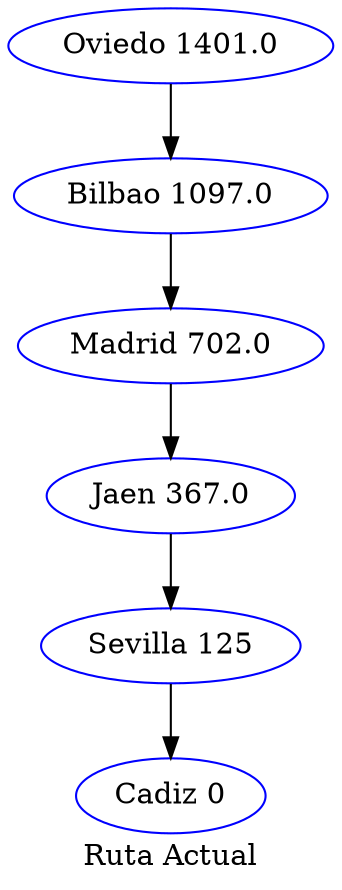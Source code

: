 digraph G { 
node [style=circle, color = blue];"Oviedo 1401.0" ->"Bilbao 1097.0" ->"Madrid 702.0" ->"Jaen 367.0" ->"Sevilla 125" ->"Cadiz 0"; label = "Ruta Actual";} 